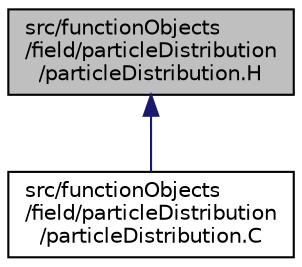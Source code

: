 digraph "src/functionObjects/field/particleDistribution/particleDistribution.H"
{
  bgcolor="transparent";
  edge [fontname="Helvetica",fontsize="10",labelfontname="Helvetica",labelfontsize="10"];
  node [fontname="Helvetica",fontsize="10",shape=record];
  Node1 [label="src/functionObjects\l/field/particleDistribution\l/particleDistribution.H",height=0.2,width=0.4,color="black", fillcolor="grey75", style="filled" fontcolor="black"];
  Node1 -> Node2 [dir="back",color="midnightblue",fontsize="10",style="solid",fontname="Helvetica"];
  Node2 [label="src/functionObjects\l/field/particleDistribution\l/particleDistribution.C",height=0.2,width=0.4,color="black",URL="$particleDistribution_8C.html"];
}

